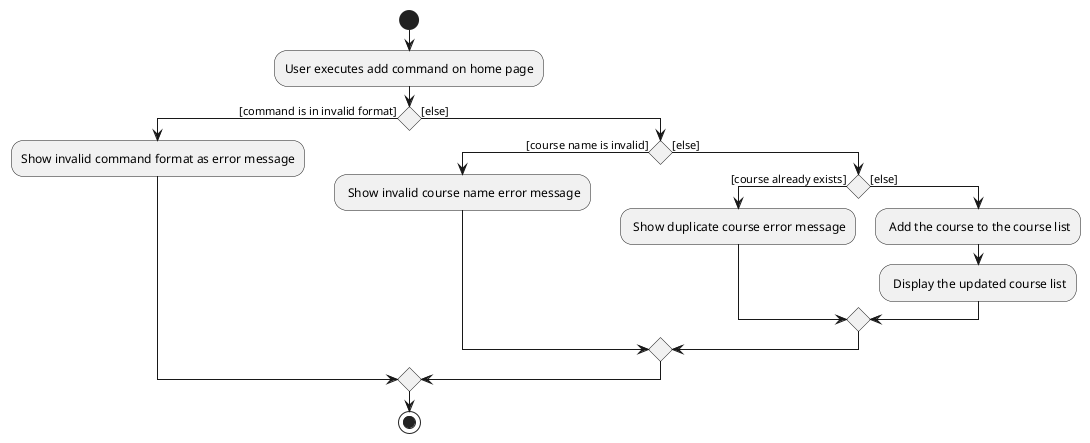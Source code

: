 @startuml
start
:User executes add command on home page;

'Since the beta syntax does not support placing the condition outside the
'diamond we place it as the true branch instead.

if () then ([command is in invalid format])
    :Show invalid command format as error message;

else ([else])
    if () then ([course name is invalid])
    : Show invalid course name error message;
    else ([else])
        if () then ([course already exists])
        : Show duplicate course error message;
        else ([else])
        : Add the course to the course list;
        : Display the updated course list;
        endif
    endif
endif
stop

@enduml
